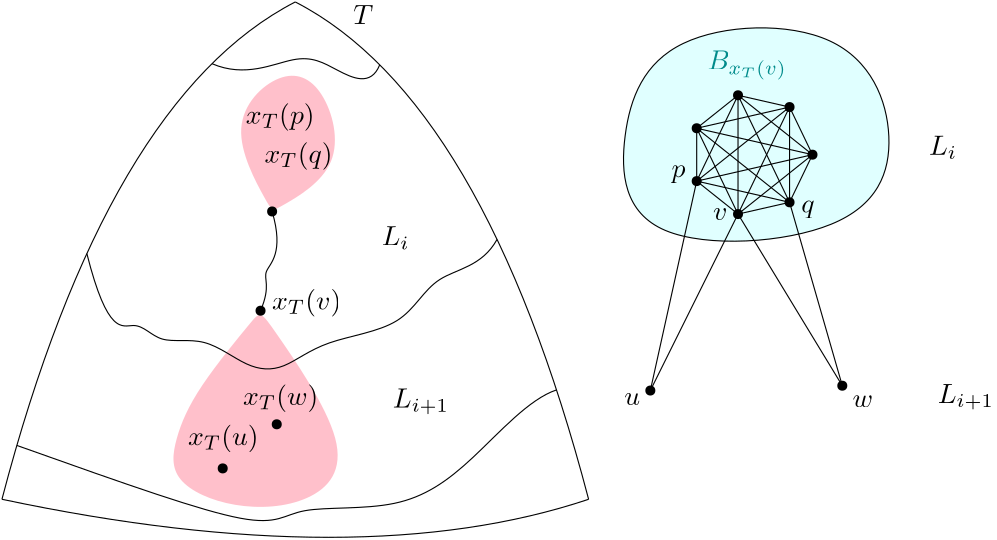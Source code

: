 <?xml version="1.0"?>
<!DOCTYPE ipe SYSTEM "ipe.dtd">
<ipe version="70218" creator="Ipe 7.2.18">
<info created="D:20200609054220" modified="D:20200609064125"/>
<ipestyle name="basic">
<symbol name="arrow/arc(spx)">
<path stroke="sym-stroke" fill="sym-stroke" pen="sym-pen">
0 0 m
-1 0.333 l
-1 -0.333 l
h
</path>
</symbol>
<symbol name="arrow/farc(spx)">
<path stroke="sym-stroke" fill="white" pen="sym-pen">
0 0 m
-1 0.333 l
-1 -0.333 l
h
</path>
</symbol>
<symbol name="arrow/ptarc(spx)">
<path stroke="sym-stroke" fill="sym-stroke" pen="sym-pen">
0 0 m
-1 0.333 l
-0.8 0 l
-1 -0.333 l
h
</path>
</symbol>
<symbol name="arrow/fptarc(spx)">
<path stroke="sym-stroke" fill="white" pen="sym-pen">
0 0 m
-1 0.333 l
-0.8 0 l
-1 -0.333 l
h
</path>
</symbol>
<symbol name="mark/circle(sx)" transformations="translations">
<path fill="sym-stroke">
0.6 0 0 0.6 0 0 e
0.4 0 0 0.4 0 0 e
</path>
</symbol>
<symbol name="mark/disk(sx)" transformations="translations">
<path fill="sym-stroke">
0.6 0 0 0.6 0 0 e
</path>
</symbol>
<symbol name="mark/fdisk(sfx)" transformations="translations">
<group>
<path fill="sym-fill">
0.5 0 0 0.5 0 0 e
</path>
<path fill="sym-stroke" fillrule="eofill">
0.6 0 0 0.6 0 0 e
0.4 0 0 0.4 0 0 e
</path>
</group>
</symbol>
<symbol name="mark/box(sx)" transformations="translations">
<path fill="sym-stroke" fillrule="eofill">
-0.6 -0.6 m
0.6 -0.6 l
0.6 0.6 l
-0.6 0.6 l
h
-0.4 -0.4 m
0.4 -0.4 l
0.4 0.4 l
-0.4 0.4 l
h
</path>
</symbol>
<symbol name="mark/square(sx)" transformations="translations">
<path fill="sym-stroke">
-0.6 -0.6 m
0.6 -0.6 l
0.6 0.6 l
-0.6 0.6 l
h
</path>
</symbol>
<symbol name="mark/fsquare(sfx)" transformations="translations">
<group>
<path fill="sym-fill">
-0.5 -0.5 m
0.5 -0.5 l
0.5 0.5 l
-0.5 0.5 l
h
</path>
<path fill="sym-stroke" fillrule="eofill">
-0.6 -0.6 m
0.6 -0.6 l
0.6 0.6 l
-0.6 0.6 l
h
-0.4 -0.4 m
0.4 -0.4 l
0.4 0.4 l
-0.4 0.4 l
h
</path>
</group>
</symbol>
<symbol name="mark/cross(sx)" transformations="translations">
<group>
<path fill="sym-stroke">
-0.43 -0.57 m
0.57 0.43 l
0.43 0.57 l
-0.57 -0.43 l
h
</path>
<path fill="sym-stroke">
-0.43 0.57 m
0.57 -0.43 l
0.43 -0.57 l
-0.57 0.43 l
h
</path>
</group>
</symbol>
<symbol name="arrow/fnormal(spx)">
<path stroke="sym-stroke" fill="white" pen="sym-pen">
0 0 m
-1 0.333 l
-1 -0.333 l
h
</path>
</symbol>
<symbol name="arrow/pointed(spx)">
<path stroke="sym-stroke" fill="sym-stroke" pen="sym-pen">
0 0 m
-1 0.333 l
-0.8 0 l
-1 -0.333 l
h
</path>
</symbol>
<symbol name="arrow/fpointed(spx)">
<path stroke="sym-stroke" fill="white" pen="sym-pen">
0 0 m
-1 0.333 l
-0.8 0 l
-1 -0.333 l
h
</path>
</symbol>
<symbol name="arrow/linear(spx)">
<path stroke="sym-stroke" pen="sym-pen">
-1 0.333 m
0 0 l
-1 -0.333 l
</path>
</symbol>
<symbol name="arrow/fdouble(spx)">
<path stroke="sym-stroke" fill="white" pen="sym-pen">
0 0 m
-1 0.333 l
-1 -0.333 l
h
-1 0 m
-2 0.333 l
-2 -0.333 l
h
</path>
</symbol>
<symbol name="arrow/double(spx)">
<path stroke="sym-stroke" fill="sym-stroke" pen="sym-pen">
0 0 m
-1 0.333 l
-1 -0.333 l
h
-1 0 m
-2 0.333 l
-2 -0.333 l
h
</path>
</symbol>
<symbol name="arrow/mid-normal(spx)">
<path stroke="sym-stroke" fill="sym-stroke" pen="sym-pen">
0.5 0 m
-0.5 0.333 l
-0.5 -0.333 l
h
</path>
</symbol>
<symbol name="arrow/mid-fnormal(spx)">
<path stroke="sym-stroke" fill="white" pen="sym-pen">
0.5 0 m
-0.5 0.333 l
-0.5 -0.333 l
h
</path>
</symbol>
<symbol name="arrow/mid-pointed(spx)">
<path stroke="sym-stroke" fill="sym-stroke" pen="sym-pen">
0.5 0 m
-0.5 0.333 l
-0.3 0 l
-0.5 -0.333 l
h
</path>
</symbol>
<symbol name="arrow/mid-fpointed(spx)">
<path stroke="sym-stroke" fill="white" pen="sym-pen">
0.5 0 m
-0.5 0.333 l
-0.3 0 l
-0.5 -0.333 l
h
</path>
</symbol>
<symbol name="arrow/mid-double(spx)">
<path stroke="sym-stroke" fill="sym-stroke" pen="sym-pen">
1 0 m
0 0.333 l
0 -0.333 l
h
0 0 m
-1 0.333 l
-1 -0.333 l
h
</path>
</symbol>
<symbol name="arrow/mid-fdouble(spx)">
<path stroke="sym-stroke" fill="white" pen="sym-pen">
1 0 m
0 0.333 l
0 -0.333 l
h
0 0 m
-1 0.333 l
-1 -0.333 l
h
</path>
</symbol>
<pen name="heavier" value="0.8"/>
<pen name="fat" value="1.2"/>
<pen name="ultrafat" value="2"/>
<symbolsize name="large" value="5"/>
<symbolsize name="small" value="2"/>
<symbolsize name="tiny" value="1.1"/>
<arrowsize name="large" value="10"/>
<arrowsize name="small" value="5"/>
<arrowsize name="tiny" value="3"/>
<color name="red" value="1 0 0"/>
<color name="blue" value="0 0 1"/>
<color name="green" value="0 1 0"/>
<color name="yellow" value="1 1 0"/>
<color name="orange" value="1 0.647 0"/>
<color name="gold" value="1 0.843 0"/>
<color name="purple" value="0.627 0.125 0.941"/>
<color name="gray" value="0.745"/>
<color name="brown" value="0.647 0.165 0.165"/>
<color name="navy" value="0 0 0.502"/>
<color name="pink" value="1 0.753 0.796"/>
<color name="seagreen" value="0.18 0.545 0.341"/>
<color name="turquoise" value="0.251 0.878 0.816"/>
<color name="violet" value="0.933 0.51 0.933"/>
<color name="darkblue" value="0 0 0.545"/>
<color name="darkcyan" value="0 0.545 0.545"/>
<color name="darkgray" value="0.663"/>
<color name="darkgreen" value="0 0.392 0"/>
<color name="darkmagenta" value="0.545 0 0.545"/>
<color name="darkorange" value="1 0.549 0"/>
<color name="darkred" value="0.545 0 0"/>
<color name="lightblue" value="0.678 0.847 0.902"/>
<color name="lightcyan" value="0.878 1 1"/>
<color name="lightgray" value="0.827"/>
<color name="lightgreen" value="0.565 0.933 0.565"/>
<color name="lightyellow" value="1 1 0.878"/>
<dashstyle name="dotted" value="[1 3] 0"/>
<dashstyle name="dashed" value="[4] 0"/>
<dashstyle name="dash dotted" value="[4 2 1 2] 0"/>
<dashstyle name="dash dot dotted" value="[4 2 1 2 1 2] 0"/>
<textsize name="large" value="\large"/>
<textsize name="small" value="\small"/>
<textsize name="tiny" value="\tiny"/>
<textsize name="Large" value="\Large"/>
<textsize name="LARGE" value="\LARGE"/>
<textsize name="huge" value="\huge"/>
<textsize name="Huge" value="\Huge"/>
<textsize name="footnote" value="\footnotesize"/>
<textstyle name="center" begin="\begin{center}" end="\end{center}"/>
<textstyle name="itemize" begin="\begin{itemize}" end="\end{itemize}"/>
<textstyle name="item" begin="\begin{itemize}\item{}" end="\end{itemize}"/>
<gridsize name="4 pts" value="4"/>
<gridsize name="8 pts (~3 mm)" value="8"/>
<gridsize name="16 pts (~6 mm)" value="16"/>
<gridsize name="32 pts (~12 mm)" value="32"/>
<gridsize name="10 pts (~3.5 mm)" value="10"/>
<gridsize name="20 pts (~7 mm)" value="20"/>
<gridsize name="14 pts (~5 mm)" value="14"/>
<gridsize name="28 pts (~10 mm)" value="28"/>
<gridsize name="56 pts (~20 mm)" value="56"/>
<anglesize name="90 deg" value="90"/>
<anglesize name="60 deg" value="60"/>
<anglesize name="45 deg" value="45"/>
<anglesize name="30 deg" value="30"/>
<anglesize name="22.5 deg" value="22.5"/>
<opacity name="10%" value="0.1"/>
<opacity name="30%" value="0.3"/>
<opacity name="50%" value="0.5"/>
<opacity name="75%" value="0.75"/>
<tiling name="falling" angle="-60" step="4" width="1"/>
<tiling name="rising" angle="30" step="4" width="1"/>
</ipestyle>
<page>
<layer name="alpha"/>
<view layers="alpha" active="alpha"/>
<path layer="alpha" stroke="black" fill="lightcyan">
282.893 713.848
287.055 670.982
371.882 676.199
386.362 711.479
368.459 754.92
297.636 752.287 u
</path>
<path matrix="0.7 0 0 1 -5.7065 12.4271" fill="pink">
229.26 637.663
195.517 609.08
184.798 591.216
182.416 576.13
214.572 565.808
256.256 567.396
280.075 586.452
229.26 637.663 u
</path>
<path matrix="0.7 0 0 1 -5.7065 12.4271" fill="pink">
235.215 673.392
273.723 688.874
262.607 719.442
239.979 725.794
210.205 705.151
235.215 673.392 u
</path>
<use matrix="0.7 0 0 1 -5.7065 12.4271" name="mark/disk(sx)" pos="229.26 637.663" size="normal" stroke="black"/>
<use matrix="0.7 0 0 1 -5.7065 12.4271" name="mark/disk(sx)" pos="235.215 673.392" size="normal" stroke="black"/>
<use matrix="0.7 0 0 1 17.3584 42.9951" name="mark/disk(sx)" pos="176.858 550.326" size="normal" stroke="black"/>
<use matrix="0.7 0 0 1 -30.9946 59.2716" name="mark/disk(sx)" pos="273.723 549.929" size="normal" stroke="black"/>
<path matrix="0.7 0 0 1 -5.7065 12.4271" stroke="black">
235.215 673.392 m
241.567 658.306
226.482 651.161
234.818 646.794
229.26 637.663 c
</path>
<text matrix="0.7 0 0 1 0.5935 8.42712" transformations="translations" pos="201.074 593.201" stroke="black" type="label" width="25.422" height="7.473" depth="2.49" halign="center" valign="baseline" style="math">x_T(u)</text>
<text matrix="0.7 0 0 1 -15.7106 25.7036" transformations="translations" pos="253.874 590.422" stroke="black" type="label" width="27.119" height="7.473" depth="2.49" halign="center" valign="baseline" style="math">x_T(w)</text>
<text matrix="0.7 0 0 1 -8.5065 12.4271" transformations="translations" pos="239.185 638.06" stroke="black" type="label" width="24.905" height="7.473" depth="2.49" valign="baseline" style="math">x_T(v)</text>
<text matrix="0.7 0 0 1 -10.5715 44.8192" transformations="translations" pos="246.331 672.598" stroke="black" type="label" width="24.731" height="7.473" depth="2.49" halign="center" valign="baseline" style="math">x_T(p)</text>
<text matrix="0.7 0 0 1 -3.98317 30.7488" transformations="translations" pos="246.331 672.598" stroke="black" type="label" width="24.524" height="7.473" depth="2.49" halign="center" valign="baseline" style="math">x_T(q)</text>
<path matrix="0.7 0 0 1 -28.2157 16" stroke="black">
279.281 745.247 m
182.416 710.312
128.426 566.205 c
</path>
<path matrix="-0.7 0 0 1 362.778 15.9996" stroke="black">
279.281 745.247 m
182.416 710.312
128.426 566.205 c
</path>
<path matrix="0.7 0 0 1 -28.2157 16" stroke="black">
128.426 566.205 m
313.422 538.813
430.136 566.205 c
</path>
<text matrix="0.7 0 0 1 -51.8364 93.0155" transformations="translations" pos="342.799 660.291" stroke="black" type="label" width="7.206" height="6.808" depth="0" valign="baseline" style="math">T</text>
<path matrix="0.7 0 0 1 -28.2157 16" stroke="black">
172.092 654.656 m
182.813 624.96
197.898 632.502
208.617 621.387
232.833 625.357
254.668 613.05
273.326 612.256
292.778 623.769
336.844 627.738
349.151 648.382
375.352 649.97
383.051 659.758 c
</path>
<text matrix="0.7 0 0 1 -18.5157 30" transformations="translations" pos="316.995 643.618" stroke="black" type="label" width="10.097" height="6.812" depth="1.49" halign="center" valign="baseline" style="math">L_{i}</text>
<text matrix="0.7 0 0 1 -19.1157 -1" transformations="translations" pos="330.889 616.226" stroke="black" type="label" width="20.184" height="6.812" depth="2.32" halign="center" valign="baseline" style="math">L_{i+1}</text>
<path matrix="0.7 0 0 1 -28.2157 16" stroke="black">
136.088 585.59 m
194.723 570.969
267.958 552.975
275.812 564.532
334.065 561.442
369 578.115
399.568 602.331
413.636 605.575 c
</path>
<path matrix="0.7 0 0 1 -28.2157 16" stroke="black">
236.447 723.024 m
253.477 717.855
282.457 728.176
299.13 721.03
318.186 714.679
322.707 722.611 c
</path>
<use matrix="1 0 0 1 -120.896 -18.6445" name="mark/disk(sx)" pos="416 640" size="normal" stroke="black"/>
<use matrix="1 0 0 1 -120.896 -18.6445" name="mark/disk(sx)" pos="485.105 641.735" size="normal" stroke="black"/>
<text matrix="1 0 0 1 -77 19" transformations="translations" pos="406.93 717.943" stroke="darkcyan" type="label" width="28.544" height="6.81" depth="3.54" halign="center" valign="baseline" style="math">B_{x_T(v)}</text>
<use matrix="1 0 0 1 -118 9" name="mark/disk(sx)" pos="429.791 706.777" size="normal" stroke="black"/>
<use matrix="1 0 0 1 -118 9" name="mark/disk(sx)" pos="444.67 718.642" size="normal" stroke="black"/>
<use matrix="1 0 0 1 -118 9" name="mark/disk(sx)" pos="463.223 714.407" size="normal" stroke="black"/>
<use matrix="1 0 0 1 -118 9" name="mark/disk(sx)" pos="471.479 697.262" size="normal" stroke="black"/>
<use matrix="1 0 0 1 -118 9" name="mark/disk(sx)" pos="463.223 680.116" size="normal" stroke="black"/>
<use matrix="1 0 0 1 -118 9" name="mark/disk(sx)" pos="444.67 675.881" size="normal" stroke="black"/>
<use matrix="1 0 0 1 -118 9" name="mark/disk(sx)" pos="429.791 687.747" size="normal" stroke="black"/>
<path matrix="1 0 0 1 -118 9" stroke="black">
429.791 706.777 m
444.67 718.642 l
</path>
<path matrix="1 0 0 1 -118 9" stroke="black">
444.67 718.642 m
463.223 714.407 l
</path>
<path matrix="1 0 0 1 -118 9" stroke="black">
463.223 714.407 m
471.479 697.262 l
</path>
<path matrix="1 0 0 1 -118 9" stroke="black">
471.479 697.262 m
463.223 680.116 l
</path>
<path matrix="1 0 0 1 -118 9" stroke="black">
463.223 680.116 m
444.67 675.881 l
</path>
<path matrix="1 0 0 1 -118 9" stroke="black">
444.67 675.881 m
429.791 687.747 l
</path>
<path matrix="1 0 0 1 -118 9" stroke="black">
429.791 687.747 m
429.791 706.777 l
</path>
<path matrix="1 0 0 1 -118 9" stroke="black">
429.791 706.777 m
463.223 714.407 l
</path>
<path matrix="1 0 0 1 -118 9" stroke="black">
429.791 706.777 m
471.479 697.262 l
</path>
<path matrix="1 0 0 1 -118 9" stroke="black">
429.791 706.777 m
463.223 680.116 l
</path>
<path matrix="1 0 0 1 -118 9" stroke="black">
429.791 706.777 m
444.67 675.881 l
</path>
<path matrix="1 0 0 1 -118 9" stroke="black">
444.67 718.642 m
429.791 687.747 l
</path>
<path matrix="1 0 0 1 -118 9" stroke="black">
444.67 718.642 m
444.67 675.881 l
</path>
<path matrix="1 0 0 1 -118 9" stroke="black">
444.67 718.642 m
463.223 680.116 l
</path>
<path matrix="1 0 0 1 -118 9" stroke="black">
444.67 718.642 m
471.479 697.262 l
</path>
<path matrix="1 0 0 1 -118 9" stroke="black">
463.223 714.407 m
463.223 680.116 l
</path>
<path matrix="1 0 0 1 -118 9" stroke="black">
463.223 714.407 m
444.67 675.881 l
</path>
<path matrix="1 0 0 1 -118 9" stroke="black">
463.223 714.407 m
429.791 687.747 l
</path>
<path matrix="1 0 0 1 -118 9" stroke="black">
471.479 697.262 m
444.67 675.881 l
</path>
<path matrix="1 0 0 1 -118 9" stroke="black">
471.479 697.262 m
429.791 687.747 l
</path>
<path matrix="1 0 0 1 -118 9" stroke="black">
429.791 687.747 m
463.223 680.116 l
</path>
<path matrix="1 0 0 1 -118 9" stroke="black">
413.104 612.356 m
429.791 687.747 l
</path>
<path matrix="1 0 0 1 -118 9" stroke="black">
482.209 614.09 m
463.223 680.116 l
</path>
<path matrix="1 0 0 1 -118 9" stroke="black">
482.209 614.09 m
444.67 675.881 l
</path>
<path matrix="1 0 0 1 -118 9" stroke="black">
413.104 612.356 m
444.67 675.881 l
</path>
<text matrix="1 0 0 1 -111 9" transformations="translations" pos="418.746 689.1" stroke="black" type="label" width="5.012" height="4.297" depth="1.93" halign="right" valign="baseline" style="math">p</text>
<text matrix="1 0 0 1 -122 12" transformations="translations" pos="471.402 677.779" stroke="black" type="label" width="4.805" height="4.297" depth="1.93" valign="top" style="math">q</text>
<text matrix="1 0 0 1 -112 6" transformations="translations" pos="434.806 676.726" stroke="black" type="label" width="5.187" height="4.289" depth="0" halign="right" valign="baseline" style="math">v</text>
<text matrix="1 0 0 1 -115 9" transformations="translations" pos="406.371 611.432" stroke="black" type="label" width="5.703" height="4.289" depth="0" halign="right" valign="top" style="math">u</text>
<text matrix="1 0 0 1 -118 9" transformations="translations" pos="485.882 610.642" stroke="black" type="label" width="7.401" height="4.289" depth="0" valign="top" style="math">w</text>
<text matrix="1 0 0 1 3 -1" transformations="translations" pos="395.577 620.12" stroke="black" type="label" width="20.184" height="6.812" depth="2.32" valign="center" style="math">L_{i+1}</text>
<text matrix="1 0 0 1 -0.159368 88.7792" transformations="translations" pos="395.577 620.12" stroke="black" type="label" width="10.097" height="6.812" depth="1.49" valign="center" style="math">L_{i}</text>
</page>
</ipe>
